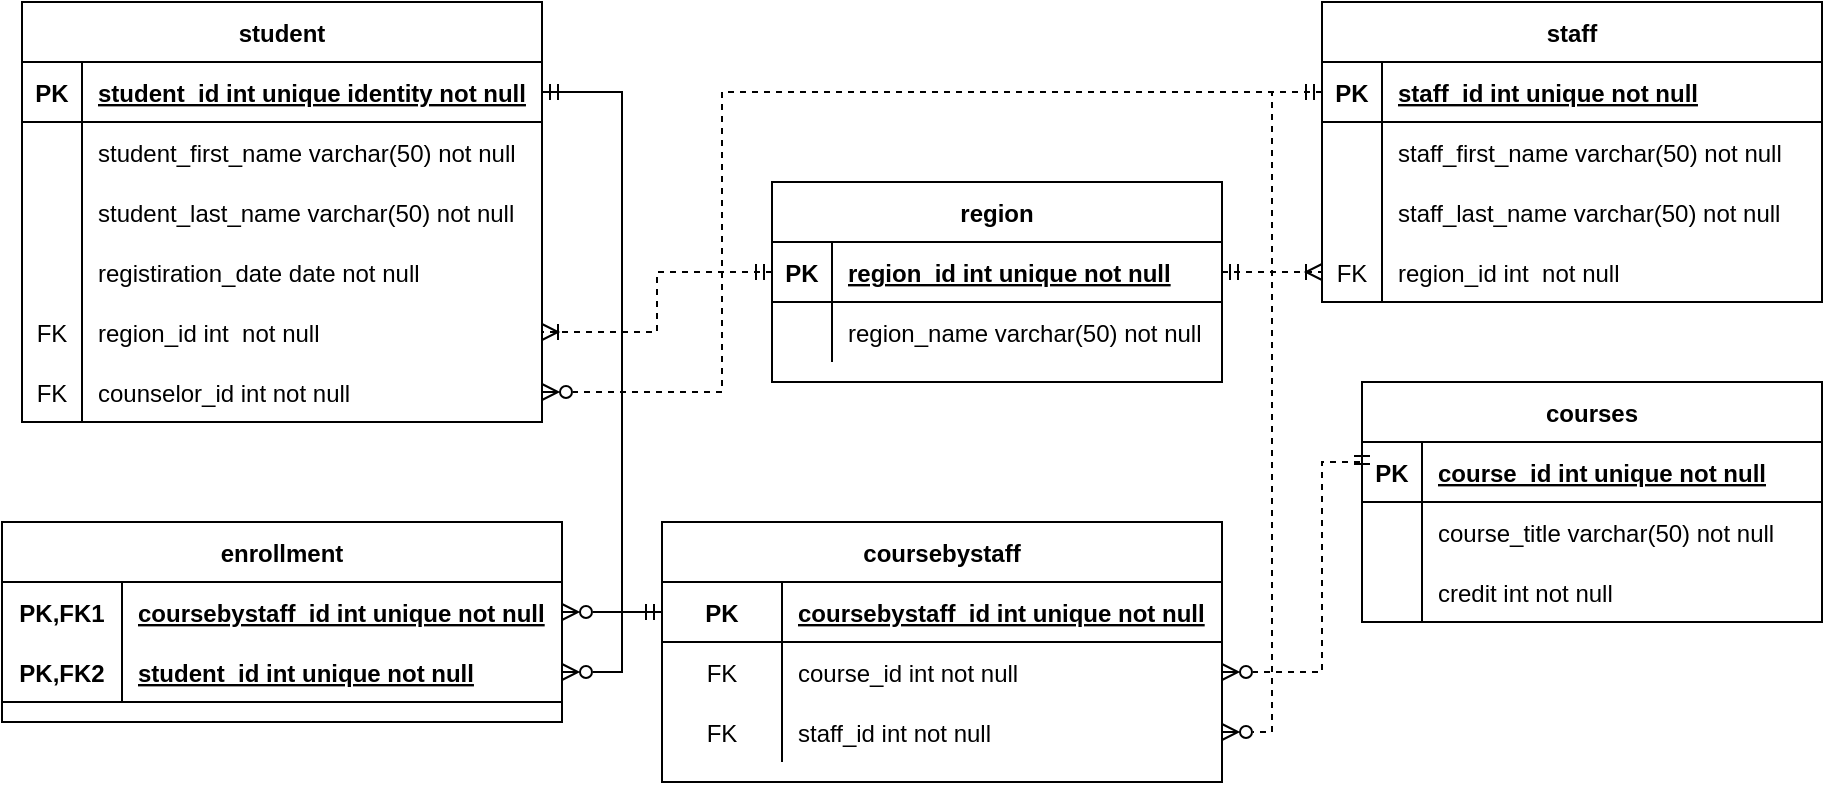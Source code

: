 <mxfile version="15.8.3" type="device"><diagram id="R2lEEEUBdFMjLlhIrx00" name="Page-1"><mxGraphModel dx="1087" dy="570" grid="1" gridSize="10" guides="1" tooltips="1" connect="1" arrows="1" fold="1" page="1" pageScale="1" pageWidth="1100" pageHeight="850" math="0" shadow="0" extFonts="Permanent Marker^https://fonts.googleapis.com/css?family=Permanent+Marker"><root><mxCell id="0"/><mxCell id="1" parent="0"/><mxCell id="yob_0j3fs1PNDu2Vj3i--1" value="student" style="shape=table;startSize=30;container=1;collapsible=1;childLayout=tableLayout;fixedRows=1;rowLines=0;fontStyle=1;align=center;resizeLast=1;" parent="1" vertex="1"><mxGeometry x="30" y="20" width="260" height="210" as="geometry"/></mxCell><mxCell id="yob_0j3fs1PNDu2Vj3i--2" value="" style="shape=partialRectangle;collapsible=0;dropTarget=0;pointerEvents=0;fillColor=none;top=0;left=0;bottom=1;right=0;points=[[0,0.5],[1,0.5]];portConstraint=eastwest;" parent="yob_0j3fs1PNDu2Vj3i--1" vertex="1"><mxGeometry y="30" width="260" height="30" as="geometry"/></mxCell><mxCell id="yob_0j3fs1PNDu2Vj3i--3" value="PK" style="shape=partialRectangle;connectable=0;fillColor=none;top=0;left=0;bottom=0;right=0;fontStyle=1;overflow=hidden;" parent="yob_0j3fs1PNDu2Vj3i--2" vertex="1"><mxGeometry width="30" height="30" as="geometry"><mxRectangle width="30" height="30" as="alternateBounds"/></mxGeometry></mxCell><mxCell id="yob_0j3fs1PNDu2Vj3i--4" value="student_id int unique identity not null" style="shape=partialRectangle;connectable=0;fillColor=none;top=0;left=0;bottom=0;right=0;align=left;spacingLeft=6;fontStyle=5;overflow=hidden;" parent="yob_0j3fs1PNDu2Vj3i--2" vertex="1"><mxGeometry x="30" width="230" height="30" as="geometry"><mxRectangle width="230" height="30" as="alternateBounds"/></mxGeometry></mxCell><mxCell id="yob_0j3fs1PNDu2Vj3i--5" value="" style="shape=partialRectangle;collapsible=0;dropTarget=0;pointerEvents=0;fillColor=none;top=0;left=0;bottom=0;right=0;points=[[0,0.5],[1,0.5]];portConstraint=eastwest;" parent="yob_0j3fs1PNDu2Vj3i--1" vertex="1"><mxGeometry y="60" width="260" height="30" as="geometry"/></mxCell><mxCell id="yob_0j3fs1PNDu2Vj3i--6" value="" style="shape=partialRectangle;connectable=0;fillColor=none;top=0;left=0;bottom=0;right=0;editable=1;overflow=hidden;" parent="yob_0j3fs1PNDu2Vj3i--5" vertex="1"><mxGeometry width="30" height="30" as="geometry"><mxRectangle width="30" height="30" as="alternateBounds"/></mxGeometry></mxCell><mxCell id="yob_0j3fs1PNDu2Vj3i--7" value="student_first_name varchar(50) not null" style="shape=partialRectangle;connectable=0;fillColor=none;top=0;left=0;bottom=0;right=0;align=left;spacingLeft=6;overflow=hidden;" parent="yob_0j3fs1PNDu2Vj3i--5" vertex="1"><mxGeometry x="30" width="230" height="30" as="geometry"><mxRectangle width="230" height="30" as="alternateBounds"/></mxGeometry></mxCell><mxCell id="yob_0j3fs1PNDu2Vj3i--91" value="" style="shape=partialRectangle;collapsible=0;dropTarget=0;pointerEvents=0;fillColor=none;top=0;left=0;bottom=0;right=0;points=[[0,0.5],[1,0.5]];portConstraint=eastwest;" parent="yob_0j3fs1PNDu2Vj3i--1" vertex="1"><mxGeometry y="90" width="260" height="30" as="geometry"/></mxCell><mxCell id="yob_0j3fs1PNDu2Vj3i--92" value="" style="shape=partialRectangle;connectable=0;fillColor=none;top=0;left=0;bottom=0;right=0;editable=1;overflow=hidden;" parent="yob_0j3fs1PNDu2Vj3i--91" vertex="1"><mxGeometry width="30" height="30" as="geometry"><mxRectangle width="30" height="30" as="alternateBounds"/></mxGeometry></mxCell><mxCell id="yob_0j3fs1PNDu2Vj3i--93" value="student_last_name varchar(50) not null" style="shape=partialRectangle;connectable=0;fillColor=none;top=0;left=0;bottom=0;right=0;align=left;spacingLeft=6;overflow=hidden;" parent="yob_0j3fs1PNDu2Vj3i--91" vertex="1"><mxGeometry x="30" width="230" height="30" as="geometry"><mxRectangle width="230" height="30" as="alternateBounds"/></mxGeometry></mxCell><mxCell id="yob_0j3fs1PNDu2Vj3i--8" value="" style="shape=partialRectangle;collapsible=0;dropTarget=0;pointerEvents=0;fillColor=none;top=0;left=0;bottom=0;right=0;points=[[0,0.5],[1,0.5]];portConstraint=eastwest;" parent="yob_0j3fs1PNDu2Vj3i--1" vertex="1"><mxGeometry y="120" width="260" height="30" as="geometry"/></mxCell><mxCell id="yob_0j3fs1PNDu2Vj3i--9" value="" style="shape=partialRectangle;connectable=0;fillColor=none;top=0;left=0;bottom=0;right=0;editable=1;overflow=hidden;" parent="yob_0j3fs1PNDu2Vj3i--8" vertex="1"><mxGeometry width="30" height="30" as="geometry"><mxRectangle width="30" height="30" as="alternateBounds"/></mxGeometry></mxCell><mxCell id="yob_0j3fs1PNDu2Vj3i--10" value="registiration_date date not null" style="shape=partialRectangle;connectable=0;fillColor=none;top=0;left=0;bottom=0;right=0;align=left;spacingLeft=6;overflow=hidden;" parent="yob_0j3fs1PNDu2Vj3i--8" vertex="1"><mxGeometry x="30" width="230" height="30" as="geometry"><mxRectangle width="230" height="30" as="alternateBounds"/></mxGeometry></mxCell><mxCell id="yob_0j3fs1PNDu2Vj3i--18" value="" style="shape=partialRectangle;collapsible=0;dropTarget=0;pointerEvents=0;fillColor=none;top=0;left=0;bottom=0;right=0;points=[[0,0.5],[1,0.5]];portConstraint=eastwest;" parent="yob_0j3fs1PNDu2Vj3i--1" vertex="1"><mxGeometry y="150" width="260" height="30" as="geometry"/></mxCell><mxCell id="yob_0j3fs1PNDu2Vj3i--19" value="FK" style="shape=partialRectangle;connectable=0;fillColor=none;top=0;left=0;bottom=0;right=0;fontStyle=0;overflow=hidden;" parent="yob_0j3fs1PNDu2Vj3i--18" vertex="1"><mxGeometry width="30" height="30" as="geometry"><mxRectangle width="30" height="30" as="alternateBounds"/></mxGeometry></mxCell><mxCell id="yob_0j3fs1PNDu2Vj3i--20" value="region_id int  not null " style="shape=partialRectangle;connectable=0;fillColor=none;top=0;left=0;bottom=0;right=0;align=left;spacingLeft=6;fontStyle=0;overflow=hidden;" parent="yob_0j3fs1PNDu2Vj3i--18" vertex="1"><mxGeometry x="30" width="230" height="30" as="geometry"><mxRectangle width="230" height="30" as="alternateBounds"/></mxGeometry></mxCell><mxCell id="yob_0j3fs1PNDu2Vj3i--34" value="" style="shape=partialRectangle;collapsible=0;dropTarget=0;pointerEvents=0;fillColor=none;top=0;left=0;bottom=0;right=0;points=[[0,0.5],[1,0.5]];portConstraint=eastwest;" parent="yob_0j3fs1PNDu2Vj3i--1" vertex="1"><mxGeometry y="180" width="260" height="30" as="geometry"/></mxCell><mxCell id="yob_0j3fs1PNDu2Vj3i--35" value="FK" style="shape=partialRectangle;connectable=0;fillColor=none;top=0;left=0;bottom=0;right=0;fontStyle=0;overflow=hidden;" parent="yob_0j3fs1PNDu2Vj3i--34" vertex="1"><mxGeometry width="30" height="30" as="geometry"><mxRectangle width="30" height="30" as="alternateBounds"/></mxGeometry></mxCell><mxCell id="yob_0j3fs1PNDu2Vj3i--36" value="counselor_id int not null" style="shape=partialRectangle;connectable=0;fillColor=none;top=0;left=0;bottom=0;right=0;align=left;spacingLeft=6;fontStyle=0;overflow=hidden;" parent="yob_0j3fs1PNDu2Vj3i--34" vertex="1"><mxGeometry x="30" width="230" height="30" as="geometry"><mxRectangle width="230" height="30" as="alternateBounds"/></mxGeometry></mxCell><mxCell id="yob_0j3fs1PNDu2Vj3i--21" value="staff" style="shape=table;startSize=30;container=1;collapsible=1;childLayout=tableLayout;fixedRows=1;rowLines=0;fontStyle=1;align=center;resizeLast=1;" parent="1" vertex="1"><mxGeometry x="680" y="20" width="250" height="150" as="geometry"/></mxCell><mxCell id="yob_0j3fs1PNDu2Vj3i--22" value="" style="shape=partialRectangle;collapsible=0;dropTarget=0;pointerEvents=0;fillColor=none;top=0;left=0;bottom=1;right=0;points=[[0,0.5],[1,0.5]];portConstraint=eastwest;" parent="yob_0j3fs1PNDu2Vj3i--21" vertex="1"><mxGeometry y="30" width="250" height="30" as="geometry"/></mxCell><mxCell id="yob_0j3fs1PNDu2Vj3i--23" value="PK" style="shape=partialRectangle;connectable=0;fillColor=none;top=0;left=0;bottom=0;right=0;fontStyle=1;overflow=hidden;" parent="yob_0j3fs1PNDu2Vj3i--22" vertex="1"><mxGeometry width="30" height="30" as="geometry"><mxRectangle width="30" height="30" as="alternateBounds"/></mxGeometry></mxCell><mxCell id="yob_0j3fs1PNDu2Vj3i--24" value="staff_id int unique not null" style="shape=partialRectangle;connectable=0;fillColor=none;top=0;left=0;bottom=0;right=0;align=left;spacingLeft=6;fontStyle=5;overflow=hidden;" parent="yob_0j3fs1PNDu2Vj3i--22" vertex="1"><mxGeometry x="30" width="220" height="30" as="geometry"><mxRectangle width="220" height="30" as="alternateBounds"/></mxGeometry></mxCell><mxCell id="yob_0j3fs1PNDu2Vj3i--25" value="" style="shape=partialRectangle;collapsible=0;dropTarget=0;pointerEvents=0;fillColor=none;top=0;left=0;bottom=0;right=0;points=[[0,0.5],[1,0.5]];portConstraint=eastwest;" parent="yob_0j3fs1PNDu2Vj3i--21" vertex="1"><mxGeometry y="60" width="250" height="30" as="geometry"/></mxCell><mxCell id="yob_0j3fs1PNDu2Vj3i--26" value="" style="shape=partialRectangle;connectable=0;fillColor=none;top=0;left=0;bottom=0;right=0;editable=1;overflow=hidden;" parent="yob_0j3fs1PNDu2Vj3i--25" vertex="1"><mxGeometry width="30" height="30" as="geometry"><mxRectangle width="30" height="30" as="alternateBounds"/></mxGeometry></mxCell><mxCell id="yob_0j3fs1PNDu2Vj3i--27" value="staff_first_name varchar(50) not null" style="shape=partialRectangle;connectable=0;fillColor=none;top=0;left=0;bottom=0;right=0;align=left;spacingLeft=6;overflow=hidden;" parent="yob_0j3fs1PNDu2Vj3i--25" vertex="1"><mxGeometry x="30" width="220" height="30" as="geometry"><mxRectangle width="220" height="30" as="alternateBounds"/></mxGeometry></mxCell><mxCell id="yob_0j3fs1PNDu2Vj3i--94" value="" style="shape=partialRectangle;collapsible=0;dropTarget=0;pointerEvents=0;fillColor=none;top=0;left=0;bottom=0;right=0;points=[[0,0.5],[1,0.5]];portConstraint=eastwest;" parent="yob_0j3fs1PNDu2Vj3i--21" vertex="1"><mxGeometry y="90" width="250" height="30" as="geometry"/></mxCell><mxCell id="yob_0j3fs1PNDu2Vj3i--95" value="" style="shape=partialRectangle;connectable=0;fillColor=none;top=0;left=0;bottom=0;right=0;editable=1;overflow=hidden;" parent="yob_0j3fs1PNDu2Vj3i--94" vertex="1"><mxGeometry width="30" height="30" as="geometry"><mxRectangle width="30" height="30" as="alternateBounds"/></mxGeometry></mxCell><mxCell id="yob_0j3fs1PNDu2Vj3i--96" value="staff_last_name varchar(50) not null" style="shape=partialRectangle;connectable=0;fillColor=none;top=0;left=0;bottom=0;right=0;align=left;spacingLeft=6;overflow=hidden;" parent="yob_0j3fs1PNDu2Vj3i--94" vertex="1"><mxGeometry x="30" width="220" height="30" as="geometry"><mxRectangle width="220" height="30" as="alternateBounds"/></mxGeometry></mxCell><mxCell id="yob_0j3fs1PNDu2Vj3i--31" value="" style="shape=partialRectangle;collapsible=0;dropTarget=0;pointerEvents=0;fillColor=none;top=0;left=0;bottom=0;right=0;points=[[0,0.5],[1,0.5]];portConstraint=eastwest;" parent="yob_0j3fs1PNDu2Vj3i--21" vertex="1"><mxGeometry y="120" width="250" height="30" as="geometry"/></mxCell><mxCell id="yob_0j3fs1PNDu2Vj3i--32" value="FK" style="shape=partialRectangle;connectable=0;fillColor=none;top=0;left=0;bottom=0;right=0;fontStyle=0;overflow=hidden;" parent="yob_0j3fs1PNDu2Vj3i--31" vertex="1"><mxGeometry width="30" height="30" as="geometry"><mxRectangle width="30" height="30" as="alternateBounds"/></mxGeometry></mxCell><mxCell id="yob_0j3fs1PNDu2Vj3i--33" value="region_id int  not null " style="shape=partialRectangle;connectable=0;fillColor=none;top=0;left=0;bottom=0;right=0;align=left;spacingLeft=6;fontStyle=0;overflow=hidden;" parent="yob_0j3fs1PNDu2Vj3i--31" vertex="1"><mxGeometry x="30" width="220" height="30" as="geometry"><mxRectangle width="220" height="30" as="alternateBounds"/></mxGeometry></mxCell><mxCell id="yob_0j3fs1PNDu2Vj3i--37" style="edgeStyle=orthogonalEdgeStyle;rounded=0;orthogonalLoop=1;jettySize=auto;html=1;entryX=1;entryY=0.5;entryDx=0;entryDy=0;endArrow=ERzeroToMany;endFill=0;dashed=1;startArrow=ERmandOne;startFill=0;exitX=0;exitY=0.5;exitDx=0;exitDy=0;" parent="1" source="yob_0j3fs1PNDu2Vj3i--22" target="yob_0j3fs1PNDu2Vj3i--34" edge="1"><mxGeometry relative="1" as="geometry"><Array as="points"><mxPoint x="380" y="65"/><mxPoint x="380" y="215"/></Array></mxGeometry></mxCell><mxCell id="yob_0j3fs1PNDu2Vj3i--71" style="edgeStyle=orthogonalEdgeStyle;rounded=0;orthogonalLoop=1;jettySize=auto;html=1;entryX=0;entryY=0.5;entryDx=0;entryDy=0;dashed=1;startArrow=ERmandOne;startFill=0;endArrow=ERoneToMany;endFill=0;exitX=1;exitY=0.5;exitDx=0;exitDy=0;" parent="1" source="yob_0j3fs1PNDu2Vj3i--48" target="yob_0j3fs1PNDu2Vj3i--31" edge="1"><mxGeometry relative="1" as="geometry"/></mxCell><mxCell id="yob_0j3fs1PNDu2Vj3i--150" style="edgeStyle=orthogonalEdgeStyle;rounded=0;orthogonalLoop=1;jettySize=auto;html=1;entryX=1;entryY=0.5;entryDx=0;entryDy=0;dashed=1;startArrow=ERmandOne;startFill=0;endArrow=ERoneToMany;endFill=0;exitX=0;exitY=0.5;exitDx=0;exitDy=0;" parent="1" source="yob_0j3fs1PNDu2Vj3i--48" target="yob_0j3fs1PNDu2Vj3i--18" edge="1"><mxGeometry relative="1" as="geometry"/></mxCell><mxCell id="yob_0j3fs1PNDu2Vj3i--47" value="region" style="shape=table;startSize=30;container=1;collapsible=1;childLayout=tableLayout;fixedRows=1;rowLines=0;fontStyle=1;align=center;resizeLast=1;" parent="1" vertex="1"><mxGeometry x="405" y="110" width="225" height="100" as="geometry"/></mxCell><mxCell id="yob_0j3fs1PNDu2Vj3i--48" value="" style="shape=partialRectangle;collapsible=0;dropTarget=0;pointerEvents=0;fillColor=none;top=0;left=0;bottom=1;right=0;points=[[0,0.5],[1,0.5]];portConstraint=eastwest;" parent="yob_0j3fs1PNDu2Vj3i--47" vertex="1"><mxGeometry y="30" width="225" height="30" as="geometry"/></mxCell><mxCell id="yob_0j3fs1PNDu2Vj3i--49" value="PK" style="shape=partialRectangle;connectable=0;fillColor=none;top=0;left=0;bottom=0;right=0;fontStyle=1;overflow=hidden;" parent="yob_0j3fs1PNDu2Vj3i--48" vertex="1"><mxGeometry width="30" height="30" as="geometry"><mxRectangle width="30" height="30" as="alternateBounds"/></mxGeometry></mxCell><mxCell id="yob_0j3fs1PNDu2Vj3i--50" value="region_id int unique not null" style="shape=partialRectangle;connectable=0;fillColor=none;top=0;left=0;bottom=0;right=0;align=left;spacingLeft=6;fontStyle=5;overflow=hidden;" parent="yob_0j3fs1PNDu2Vj3i--48" vertex="1"><mxGeometry x="30" width="195" height="30" as="geometry"><mxRectangle width="195" height="30" as="alternateBounds"/></mxGeometry></mxCell><mxCell id="yob_0j3fs1PNDu2Vj3i--51" value="" style="shape=partialRectangle;collapsible=0;dropTarget=0;pointerEvents=0;fillColor=none;top=0;left=0;bottom=0;right=0;points=[[0,0.5],[1,0.5]];portConstraint=eastwest;" parent="yob_0j3fs1PNDu2Vj3i--47" vertex="1"><mxGeometry y="60" width="225" height="30" as="geometry"/></mxCell><mxCell id="yob_0j3fs1PNDu2Vj3i--52" value="" style="shape=partialRectangle;connectable=0;fillColor=none;top=0;left=0;bottom=0;right=0;editable=1;overflow=hidden;" parent="yob_0j3fs1PNDu2Vj3i--51" vertex="1"><mxGeometry width="30" height="30" as="geometry"><mxRectangle width="30" height="30" as="alternateBounds"/></mxGeometry></mxCell><mxCell id="yob_0j3fs1PNDu2Vj3i--53" value="region_name varchar(50) not null" style="shape=partialRectangle;connectable=0;fillColor=none;top=0;left=0;bottom=0;right=0;align=left;spacingLeft=6;overflow=hidden;" parent="yob_0j3fs1PNDu2Vj3i--51" vertex="1"><mxGeometry x="30" width="195" height="30" as="geometry"><mxRectangle width="195" height="30" as="alternateBounds"/></mxGeometry></mxCell><mxCell id="yob_0j3fs1PNDu2Vj3i--57" value="courses" style="shape=table;startSize=30;container=1;collapsible=1;childLayout=tableLayout;fixedRows=1;rowLines=0;fontStyle=1;align=center;resizeLast=1;" parent="1" vertex="1"><mxGeometry x="700" y="210" width="230" height="120" as="geometry"/></mxCell><mxCell id="yob_0j3fs1PNDu2Vj3i--58" value="" style="shape=partialRectangle;collapsible=0;dropTarget=0;pointerEvents=0;fillColor=none;top=0;left=0;bottom=1;right=0;points=[[0,0.5],[1,0.5]];portConstraint=eastwest;" parent="yob_0j3fs1PNDu2Vj3i--57" vertex="1"><mxGeometry y="30" width="230" height="30" as="geometry"/></mxCell><mxCell id="yob_0j3fs1PNDu2Vj3i--59" value="PK" style="shape=partialRectangle;connectable=0;fillColor=none;top=0;left=0;bottom=0;right=0;fontStyle=1;overflow=hidden;" parent="yob_0j3fs1PNDu2Vj3i--58" vertex="1"><mxGeometry width="30" height="30" as="geometry"><mxRectangle width="30" height="30" as="alternateBounds"/></mxGeometry></mxCell><mxCell id="yob_0j3fs1PNDu2Vj3i--60" value="course_id int unique not null" style="shape=partialRectangle;connectable=0;fillColor=none;top=0;left=0;bottom=0;right=0;align=left;spacingLeft=6;fontStyle=5;overflow=hidden;" parent="yob_0j3fs1PNDu2Vj3i--58" vertex="1"><mxGeometry x="30" width="200" height="30" as="geometry"><mxRectangle width="200" height="30" as="alternateBounds"/></mxGeometry></mxCell><mxCell id="yob_0j3fs1PNDu2Vj3i--61" value="" style="shape=partialRectangle;collapsible=0;dropTarget=0;pointerEvents=0;fillColor=none;top=0;left=0;bottom=0;right=0;points=[[0,0.5],[1,0.5]];portConstraint=eastwest;" parent="yob_0j3fs1PNDu2Vj3i--57" vertex="1"><mxGeometry y="60" width="230" height="30" as="geometry"/></mxCell><mxCell id="yob_0j3fs1PNDu2Vj3i--62" value="" style="shape=partialRectangle;connectable=0;fillColor=none;top=0;left=0;bottom=0;right=0;editable=1;overflow=hidden;" parent="yob_0j3fs1PNDu2Vj3i--61" vertex="1"><mxGeometry width="30" height="30" as="geometry"><mxRectangle width="30" height="30" as="alternateBounds"/></mxGeometry></mxCell><mxCell id="yob_0j3fs1PNDu2Vj3i--63" value="course_title varchar(50) not null" style="shape=partialRectangle;connectable=0;fillColor=none;top=0;left=0;bottom=0;right=0;align=left;spacingLeft=6;overflow=hidden;" parent="yob_0j3fs1PNDu2Vj3i--61" vertex="1"><mxGeometry x="30" width="200" height="30" as="geometry"><mxRectangle width="200" height="30" as="alternateBounds"/></mxGeometry></mxCell><mxCell id="yob_0j3fs1PNDu2Vj3i--67" value="" style="shape=partialRectangle;collapsible=0;dropTarget=0;pointerEvents=0;fillColor=none;top=0;left=0;bottom=0;right=0;points=[[0,0.5],[1,0.5]];portConstraint=eastwest;" parent="yob_0j3fs1PNDu2Vj3i--57" vertex="1"><mxGeometry y="90" width="230" height="30" as="geometry"/></mxCell><mxCell id="yob_0j3fs1PNDu2Vj3i--68" value="" style="shape=partialRectangle;connectable=0;fillColor=none;top=0;left=0;bottom=0;right=0;fontStyle=0;overflow=hidden;" parent="yob_0j3fs1PNDu2Vj3i--67" vertex="1"><mxGeometry width="30" height="30" as="geometry"><mxRectangle width="30" height="30" as="alternateBounds"/></mxGeometry></mxCell><mxCell id="yob_0j3fs1PNDu2Vj3i--69" value="credit int not null" style="shape=partialRectangle;connectable=0;fillColor=none;top=0;left=0;bottom=0;right=0;align=left;spacingLeft=6;fontStyle=0;overflow=hidden;" parent="yob_0j3fs1PNDu2Vj3i--67" vertex="1"><mxGeometry x="30" width="200" height="30" as="geometry"><mxRectangle width="200" height="30" as="alternateBounds"/></mxGeometry></mxCell><mxCell id="yob_0j3fs1PNDu2Vj3i--70" style="edgeStyle=orthogonalEdgeStyle;rounded=0;orthogonalLoop=1;jettySize=auto;html=1;entryX=1;entryY=0.5;entryDx=0;entryDy=0;endArrow=ERzeroToMany;endFill=0;dashed=1;startArrow=ERmandOne;startFill=0;" parent="1" source="yob_0j3fs1PNDu2Vj3i--22" target="yob_0j3fs1PNDu2Vj3i--144" edge="1"><mxGeometry relative="1" as="geometry"/></mxCell><mxCell id="yob_0j3fs1PNDu2Vj3i--73" value="enrollment" style="shape=table;startSize=30;container=1;collapsible=1;childLayout=tableLayout;fixedRows=1;rowLines=0;fontStyle=1;align=center;resizeLast=1;" parent="1" vertex="1"><mxGeometry x="20" y="280" width="280" height="100" as="geometry"/></mxCell><mxCell id="yob_0j3fs1PNDu2Vj3i--74" value="" style="shape=partialRectangle;collapsible=0;dropTarget=0;pointerEvents=0;fillColor=none;top=0;left=0;bottom=0;right=0;points=[[0,0.5],[1,0.5]];portConstraint=eastwest;" parent="yob_0j3fs1PNDu2Vj3i--73" vertex="1"><mxGeometry y="30" width="280" height="30" as="geometry"/></mxCell><mxCell id="yob_0j3fs1PNDu2Vj3i--75" value="PK,FK1" style="shape=partialRectangle;connectable=0;fillColor=none;top=0;left=0;bottom=0;right=0;fontStyle=1;overflow=hidden;" parent="yob_0j3fs1PNDu2Vj3i--74" vertex="1"><mxGeometry width="60" height="30" as="geometry"><mxRectangle width="60" height="30" as="alternateBounds"/></mxGeometry></mxCell><mxCell id="yob_0j3fs1PNDu2Vj3i--76" value="coursebystaff_id int unique not null" style="shape=partialRectangle;connectable=0;fillColor=none;top=0;left=0;bottom=0;right=0;align=left;spacingLeft=6;fontStyle=5;overflow=hidden;" parent="yob_0j3fs1PNDu2Vj3i--74" vertex="1"><mxGeometry x="60" width="220" height="30" as="geometry"><mxRectangle width="220" height="30" as="alternateBounds"/></mxGeometry></mxCell><mxCell id="yob_0j3fs1PNDu2Vj3i--77" value="" style="shape=partialRectangle;collapsible=0;dropTarget=0;pointerEvents=0;fillColor=none;top=0;left=0;bottom=1;right=0;points=[[0,0.5],[1,0.5]];portConstraint=eastwest;" parent="yob_0j3fs1PNDu2Vj3i--73" vertex="1"><mxGeometry y="60" width="280" height="30" as="geometry"/></mxCell><mxCell id="yob_0j3fs1PNDu2Vj3i--78" value="PK,FK2" style="shape=partialRectangle;connectable=0;fillColor=none;top=0;left=0;bottom=0;right=0;fontStyle=1;overflow=hidden;" parent="yob_0j3fs1PNDu2Vj3i--77" vertex="1"><mxGeometry width="60" height="30" as="geometry"><mxRectangle width="60" height="30" as="alternateBounds"/></mxGeometry></mxCell><mxCell id="yob_0j3fs1PNDu2Vj3i--79" value="student_id int unique not null" style="shape=partialRectangle;connectable=0;fillColor=none;top=0;left=0;bottom=0;right=0;align=left;spacingLeft=6;fontStyle=5;overflow=hidden;" parent="yob_0j3fs1PNDu2Vj3i--77" vertex="1"><mxGeometry x="60" width="220" height="30" as="geometry"><mxRectangle width="220" height="30" as="alternateBounds"/></mxGeometry></mxCell><mxCell id="yob_0j3fs1PNDu2Vj3i--86" style="edgeStyle=orthogonalEdgeStyle;rounded=0;orthogonalLoop=1;jettySize=auto;html=1;startArrow=ERmandOne;startFill=0;endArrow=ERzeroToMany;endFill=0;exitX=1;exitY=0.5;exitDx=0;exitDy=0;" parent="1" source="yob_0j3fs1PNDu2Vj3i--2" target="yob_0j3fs1PNDu2Vj3i--77" edge="1"><mxGeometry relative="1" as="geometry"><Array as="points"><mxPoint x="330" y="65"/><mxPoint x="330" y="355"/></Array></mxGeometry></mxCell><mxCell id="yob_0j3fs1PNDu2Vj3i--87" style="edgeStyle=orthogonalEdgeStyle;rounded=0;orthogonalLoop=1;jettySize=auto;html=1;startArrow=ERmandOne;startFill=0;endArrow=ERzeroToMany;endFill=0;exitX=0;exitY=0.5;exitDx=0;exitDy=0;" parent="1" source="yob_0j3fs1PNDu2Vj3i--138" target="yob_0j3fs1PNDu2Vj3i--74" edge="1"><mxGeometry relative="1" as="geometry"/></mxCell><mxCell id="yob_0j3fs1PNDu2Vj3i--123" value="coursebystaff" style="shape=table;startSize=30;container=1;collapsible=1;childLayout=tableLayout;fixedRows=1;rowLines=0;fontStyle=1;align=center;resizeLast=1;" parent="1" vertex="1"><mxGeometry x="350" y="280" width="280" height="130" as="geometry"/></mxCell><mxCell id="yob_0j3fs1PNDu2Vj3i--138" value="" style="shape=partialRectangle;collapsible=0;dropTarget=0;pointerEvents=0;fillColor=none;top=0;left=0;bottom=1;right=0;points=[[0,0.5],[1,0.5]];portConstraint=eastwest;" parent="yob_0j3fs1PNDu2Vj3i--123" vertex="1"><mxGeometry y="30" width="280" height="30" as="geometry"/></mxCell><mxCell id="yob_0j3fs1PNDu2Vj3i--139" value="PK" style="shape=partialRectangle;connectable=0;fillColor=none;top=0;left=0;bottom=0;right=0;fontStyle=1;overflow=hidden;" parent="yob_0j3fs1PNDu2Vj3i--138" vertex="1"><mxGeometry width="60" height="30" as="geometry"><mxRectangle width="60" height="30" as="alternateBounds"/></mxGeometry></mxCell><mxCell id="yob_0j3fs1PNDu2Vj3i--140" value="coursebystaff_id int unique not null" style="shape=partialRectangle;connectable=0;fillColor=none;top=0;left=0;bottom=0;right=0;align=left;spacingLeft=6;fontStyle=5;overflow=hidden;" parent="yob_0j3fs1PNDu2Vj3i--138" vertex="1"><mxGeometry x="60" width="220" height="30" as="geometry"><mxRectangle width="220" height="30" as="alternateBounds"/></mxGeometry></mxCell><mxCell id="yob_0j3fs1PNDu2Vj3i--141" value="" style="shape=partialRectangle;collapsible=0;dropTarget=0;pointerEvents=0;fillColor=none;top=0;left=0;bottom=0;right=0;points=[[0,0.5],[1,0.5]];portConstraint=eastwest;" parent="yob_0j3fs1PNDu2Vj3i--123" vertex="1"><mxGeometry y="60" width="280" height="30" as="geometry"/></mxCell><mxCell id="yob_0j3fs1PNDu2Vj3i--142" value="FK" style="shape=partialRectangle;connectable=0;fillColor=none;top=0;left=0;bottom=0;right=0;fontStyle=0;overflow=hidden;" parent="yob_0j3fs1PNDu2Vj3i--141" vertex="1"><mxGeometry width="60" height="30" as="geometry"><mxRectangle width="60" height="30" as="alternateBounds"/></mxGeometry></mxCell><mxCell id="yob_0j3fs1PNDu2Vj3i--143" value="course_id int not null" style="shape=partialRectangle;connectable=0;fillColor=none;top=0;left=0;bottom=0;right=0;align=left;spacingLeft=6;fontStyle=0;overflow=hidden;" parent="yob_0j3fs1PNDu2Vj3i--141" vertex="1"><mxGeometry x="60" width="220" height="30" as="geometry"><mxRectangle width="220" height="30" as="alternateBounds"/></mxGeometry></mxCell><mxCell id="yob_0j3fs1PNDu2Vj3i--144" value="" style="shape=partialRectangle;collapsible=0;dropTarget=0;pointerEvents=0;fillColor=none;top=0;left=0;bottom=0;right=0;points=[[0,0.5],[1,0.5]];portConstraint=eastwest;" parent="yob_0j3fs1PNDu2Vj3i--123" vertex="1"><mxGeometry y="90" width="280" height="30" as="geometry"/></mxCell><mxCell id="yob_0j3fs1PNDu2Vj3i--145" value="FK" style="shape=partialRectangle;connectable=0;fillColor=none;top=0;left=0;bottom=0;right=0;fontStyle=0;overflow=hidden;" parent="yob_0j3fs1PNDu2Vj3i--144" vertex="1"><mxGeometry width="60" height="30" as="geometry"><mxRectangle width="60" height="30" as="alternateBounds"/></mxGeometry></mxCell><mxCell id="yob_0j3fs1PNDu2Vj3i--146" value="staff_id int not null" style="shape=partialRectangle;connectable=0;fillColor=none;top=0;left=0;bottom=0;right=0;align=left;spacingLeft=6;fontStyle=0;overflow=hidden;" parent="yob_0j3fs1PNDu2Vj3i--144" vertex="1"><mxGeometry x="60" width="220" height="30" as="geometry"><mxRectangle width="220" height="30" as="alternateBounds"/></mxGeometry></mxCell><mxCell id="yob_0j3fs1PNDu2Vj3i--151" style="edgeStyle=orthogonalEdgeStyle;rounded=0;orthogonalLoop=1;jettySize=auto;html=1;entryX=1;entryY=0.5;entryDx=0;entryDy=0;dashed=1;startArrow=ERmandOne;startFill=0;endArrow=ERzeroToMany;endFill=0;exitX=0;exitY=0.5;exitDx=0;exitDy=0;" parent="1" source="yob_0j3fs1PNDu2Vj3i--58" target="yob_0j3fs1PNDu2Vj3i--141" edge="1"><mxGeometry relative="1" as="geometry"><mxPoint x="960" y="225" as="sourcePoint"/><Array as="points"><mxPoint x="700" y="250"/><mxPoint x="680" y="250"/><mxPoint x="680" y="355"/></Array></mxGeometry></mxCell></root></mxGraphModel></diagram></mxfile>